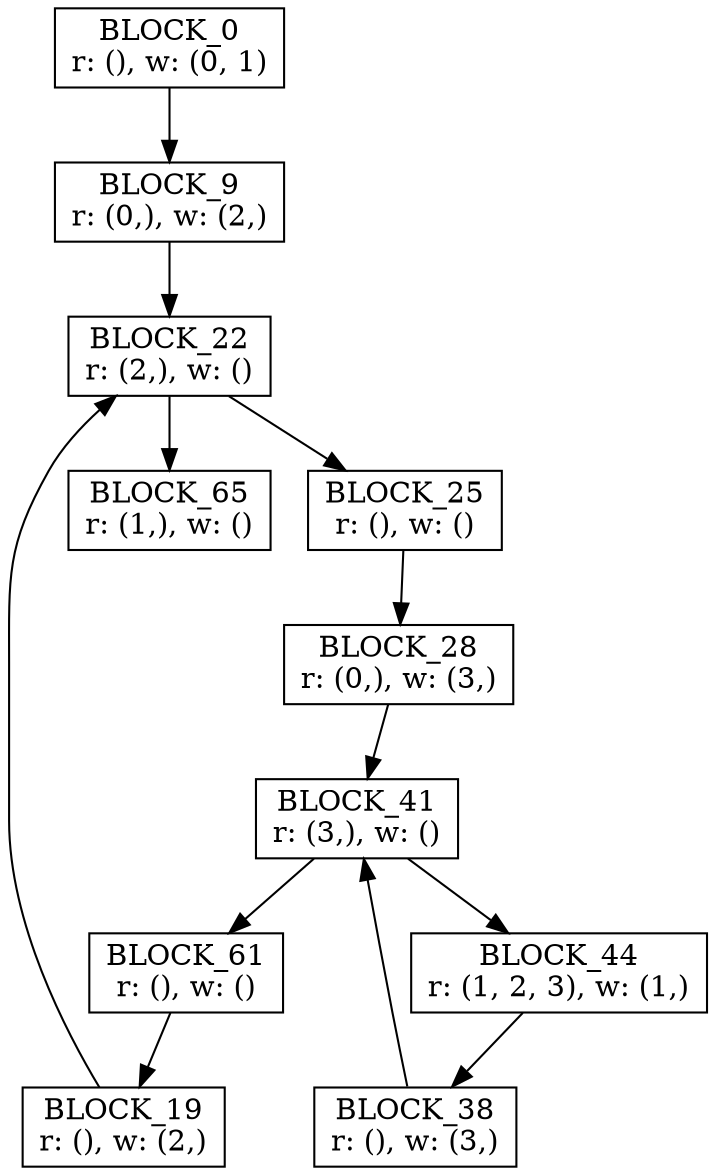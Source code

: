 digraph CFG_22221392 {
BLOCK_0 [shape=box, label="BLOCK_0\nr: (), w: (0, 1)"];
BLOCK_65 [shape=box, label="BLOCK_65\nr: (1,), w: ()"];
BLOCK_38 [shape=box, label="BLOCK_38\nr: (), w: (3,)"];
BLOCK_9 [shape=box, label="BLOCK_9\nr: (0,), w: (2,)"];
BLOCK_44 [shape=box, label="BLOCK_44\nr: (1, 2, 3), w: (1,)"];
BLOCK_19 [shape=box, label="BLOCK_19\nr: (), w: (2,)"];
BLOCK_22 [shape=box, label="BLOCK_22\nr: (2,), w: ()"];
BLOCK_41 [shape=box, label="BLOCK_41\nr: (3,), w: ()"];
BLOCK_25 [shape=box, label="BLOCK_25\nr: (), w: ()"];
BLOCK_28 [shape=box, label="BLOCK_28\nr: (0,), w: (3,)"];
BLOCK_61 [shape=box, label="BLOCK_61\nr: (), w: ()"];
BLOCK_0 -> BLOCK_9;
BLOCK_38 -> BLOCK_41;
BLOCK_9 -> BLOCK_22;
BLOCK_44 -> BLOCK_38;
BLOCK_19 -> BLOCK_22;
BLOCK_22 -> BLOCK_65;
BLOCK_22 -> BLOCK_25;
BLOCK_41 -> BLOCK_44;
BLOCK_41 -> BLOCK_61;
BLOCK_25 -> BLOCK_28;
BLOCK_28 -> BLOCK_41;
BLOCK_61 -> BLOCK_19;
}
